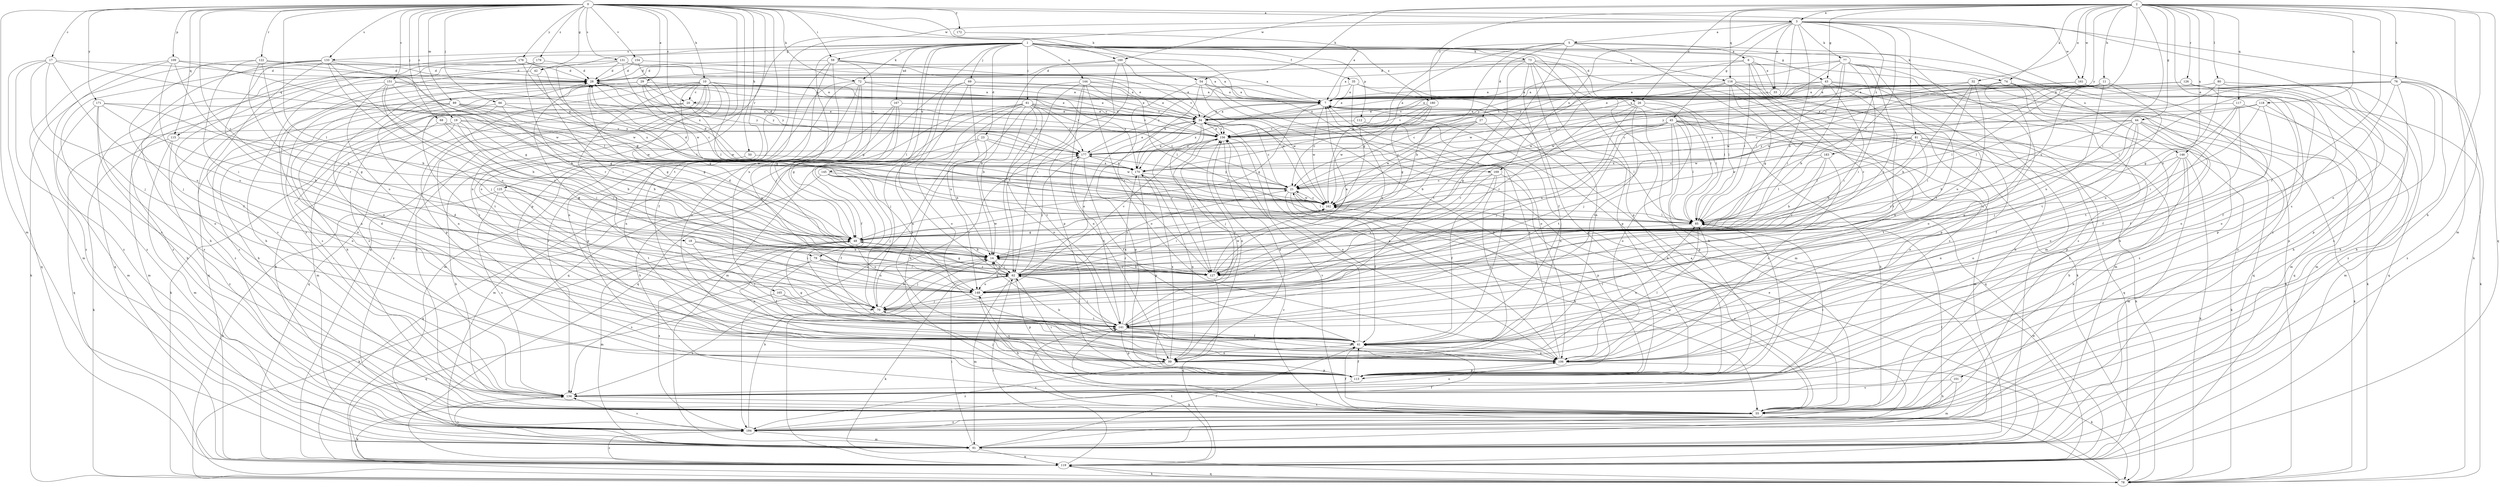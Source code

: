 strict digraph  {
0;
1;
2;
3;
5;
6;
7;
10;
11;
14;
17;
18;
19;
20;
21;
23;
26;
27;
28;
29;
32;
33;
34;
35;
41;
42;
43;
44;
45;
48;
50;
54;
55;
59;
61;
62;
66;
68;
69;
70;
72;
73;
74;
76;
77;
78;
79;
80;
81;
85;
89;
91;
99;
101;
106;
109;
112;
113;
115;
116;
117;
118;
119;
122;
125;
126;
127;
131;
133;
134;
141;
144;
145;
146;
148;
151;
154;
156;
160;
161;
162;
165;
167;
169;
170;
171;
172;
176;
177;
179;
180;
183;
184;
0 -> 3  [label=a];
0 -> 10  [label=b];
0 -> 17  [label=c];
0 -> 18  [label=c];
0 -> 19  [label=c];
0 -> 20  [label=c];
0 -> 29  [label=e];
0 -> 42  [label=g];
0 -> 50  [label=h];
0 -> 54  [label=h];
0 -> 59  [label=i];
0 -> 66  [label=j];
0 -> 68  [label=j];
0 -> 72  [label=k];
0 -> 79  [label=l];
0 -> 89  [label=m];
0 -> 91  [label=m];
0 -> 99  [label=n];
0 -> 101  [label=o];
0 -> 106  [label=o];
0 -> 109  [label=p];
0 -> 115  [label=q];
0 -> 122  [label=r];
0 -> 125  [label=r];
0 -> 131  [label=s];
0 -> 133  [label=s];
0 -> 141  [label=t];
0 -> 151  [label=v];
0 -> 154  [label=v];
0 -> 160  [label=w];
0 -> 171  [label=y];
0 -> 172  [label=y];
0 -> 176  [label=y];
0 -> 179  [label=z];
1 -> 23  [label=d];
1 -> 26  [label=d];
1 -> 35  [label=f];
1 -> 42  [label=g];
1 -> 43  [label=g];
1 -> 59  [label=i];
1 -> 61  [label=i];
1 -> 62  [label=i];
1 -> 69  [label=j];
1 -> 72  [label=k];
1 -> 73  [label=k];
1 -> 74  [label=k];
1 -> 79  [label=l];
1 -> 112  [label=p];
1 -> 113  [label=p];
1 -> 115  [label=q];
1 -> 116  [label=q];
1 -> 133  [label=s];
1 -> 144  [label=u];
1 -> 145  [label=u];
1 -> 146  [label=u];
1 -> 165  [label=x];
1 -> 167  [label=x];
1 -> 169  [label=x];
1 -> 180  [label=z];
2 -> 3  [label=a];
2 -> 11  [label=b];
2 -> 26  [label=d];
2 -> 32  [label=e];
2 -> 41  [label=f];
2 -> 43  [label=g];
2 -> 44  [label=g];
2 -> 54  [label=h];
2 -> 55  [label=h];
2 -> 62  [label=i];
2 -> 74  [label=k];
2 -> 76  [label=k];
2 -> 80  [label=l];
2 -> 91  [label=m];
2 -> 116  [label=q];
2 -> 117  [label=q];
2 -> 118  [label=q];
2 -> 119  [label=q];
2 -> 126  [label=r];
2 -> 134  [label=s];
2 -> 146  [label=u];
2 -> 148  [label=u];
2 -> 160  [label=w];
2 -> 161  [label=w];
2 -> 177  [label=y];
2 -> 180  [label=z];
3 -> 5  [label=a];
3 -> 14  [label=b];
3 -> 33  [label=e];
3 -> 45  [label=g];
3 -> 77  [label=k];
3 -> 78  [label=k];
3 -> 81  [label=l];
3 -> 85  [label=l];
3 -> 113  [label=p];
3 -> 119  [label=q];
3 -> 161  [label=w];
3 -> 169  [label=x];
3 -> 170  [label=x];
3 -> 183  [label=z];
3 -> 184  [label=z];
5 -> 6  [label=a];
5 -> 14  [label=b];
5 -> 27  [label=d];
5 -> 48  [label=g];
5 -> 62  [label=i];
5 -> 91  [label=m];
5 -> 127  [label=r];
5 -> 162  [label=w];
6 -> 28  [label=d];
6 -> 33  [label=e];
6 -> 55  [label=h];
6 -> 85  [label=l];
6 -> 106  [label=o];
6 -> 127  [label=r];
6 -> 162  [label=w];
7 -> 34  [label=e];
7 -> 48  [label=g];
7 -> 55  [label=h];
7 -> 85  [label=l];
7 -> 119  [label=q];
7 -> 162  [label=w];
7 -> 170  [label=x];
10 -> 7  [label=a];
10 -> 20  [label=c];
10 -> 34  [label=e];
10 -> 48  [label=g];
10 -> 55  [label=h];
10 -> 70  [label=j];
10 -> 85  [label=l];
10 -> 99  [label=n];
10 -> 113  [label=p];
10 -> 134  [label=s];
10 -> 141  [label=t];
10 -> 156  [label=v];
10 -> 184  [label=z];
11 -> 7  [label=a];
11 -> 20  [label=c];
11 -> 21  [label=c];
11 -> 85  [label=l];
11 -> 106  [label=o];
11 -> 141  [label=t];
11 -> 148  [label=u];
11 -> 162  [label=w];
14 -> 62  [label=i];
14 -> 70  [label=j];
14 -> 127  [label=r];
17 -> 28  [label=d];
17 -> 70  [label=j];
17 -> 119  [label=q];
17 -> 134  [label=s];
17 -> 148  [label=u];
17 -> 162  [label=w];
17 -> 184  [label=z];
18 -> 14  [label=b];
18 -> 62  [label=i];
18 -> 141  [label=t];
19 -> 14  [label=b];
19 -> 55  [label=h];
19 -> 62  [label=i];
19 -> 119  [label=q];
19 -> 156  [label=v];
19 -> 162  [label=w];
20 -> 34  [label=e];
20 -> 78  [label=k];
20 -> 91  [label=m];
20 -> 119  [label=q];
20 -> 156  [label=v];
20 -> 162  [label=w];
21 -> 28  [label=d];
21 -> 41  [label=f];
21 -> 55  [label=h];
21 -> 85  [label=l];
21 -> 162  [label=w];
21 -> 177  [label=y];
23 -> 14  [label=b];
23 -> 55  [label=h];
23 -> 91  [label=m];
23 -> 162  [label=w];
23 -> 177  [label=y];
26 -> 34  [label=e];
26 -> 70  [label=j];
26 -> 85  [label=l];
26 -> 127  [label=r];
26 -> 141  [label=t];
26 -> 148  [label=u];
27 -> 14  [label=b];
27 -> 21  [label=c];
27 -> 85  [label=l];
27 -> 156  [label=v];
27 -> 162  [label=w];
28 -> 7  [label=a];
28 -> 34  [label=e];
28 -> 70  [label=j];
28 -> 85  [label=l];
28 -> 99  [label=n];
28 -> 177  [label=y];
28 -> 184  [label=z];
29 -> 7  [label=a];
29 -> 21  [label=c];
29 -> 55  [label=h];
29 -> 119  [label=q];
29 -> 134  [label=s];
29 -> 156  [label=v];
29 -> 177  [label=y];
32 -> 7  [label=a];
32 -> 14  [label=b];
32 -> 21  [label=c];
32 -> 62  [label=i];
32 -> 119  [label=q];
32 -> 148  [label=u];
33 -> 21  [label=c];
33 -> 113  [label=p];
34 -> 7  [label=a];
34 -> 21  [label=c];
34 -> 99  [label=n];
34 -> 113  [label=p];
34 -> 127  [label=r];
34 -> 156  [label=v];
35 -> 7  [label=a];
35 -> 41  [label=f];
35 -> 85  [label=l];
35 -> 113  [label=p];
35 -> 177  [label=y];
41 -> 28  [label=d];
41 -> 48  [label=g];
41 -> 85  [label=l];
41 -> 99  [label=n];
41 -> 106  [label=o];
41 -> 156  [label=v];
42 -> 62  [label=i];
42 -> 134  [label=s];
43 -> 7  [label=a];
43 -> 34  [label=e];
43 -> 55  [label=h];
43 -> 62  [label=i];
43 -> 78  [label=k];
43 -> 141  [label=t];
43 -> 162  [label=w];
44 -> 14  [label=b];
44 -> 41  [label=f];
44 -> 70  [label=j];
44 -> 78  [label=k];
44 -> 106  [label=o];
44 -> 113  [label=p];
44 -> 148  [label=u];
44 -> 156  [label=v];
44 -> 162  [label=w];
45 -> 48  [label=g];
45 -> 55  [label=h];
45 -> 70  [label=j];
45 -> 78  [label=k];
45 -> 85  [label=l];
45 -> 91  [label=m];
45 -> 106  [label=o];
45 -> 113  [label=p];
45 -> 119  [label=q];
45 -> 127  [label=r];
45 -> 141  [label=t];
45 -> 156  [label=v];
48 -> 14  [label=b];
48 -> 78  [label=k];
48 -> 91  [label=m];
48 -> 99  [label=n];
48 -> 127  [label=r];
48 -> 148  [label=u];
48 -> 162  [label=w];
48 -> 184  [label=z];
50 -> 55  [label=h];
50 -> 170  [label=x];
54 -> 7  [label=a];
54 -> 106  [label=o];
54 -> 113  [label=p];
54 -> 127  [label=r];
54 -> 162  [label=w];
54 -> 170  [label=x];
55 -> 7  [label=a];
55 -> 41  [label=f];
55 -> 156  [label=v];
55 -> 162  [label=w];
55 -> 184  [label=z];
59 -> 7  [label=a];
59 -> 28  [label=d];
59 -> 41  [label=f];
59 -> 48  [label=g];
59 -> 99  [label=n];
59 -> 106  [label=o];
59 -> 156  [label=v];
61 -> 21  [label=c];
61 -> 34  [label=e];
61 -> 55  [label=h];
61 -> 70  [label=j];
61 -> 91  [label=m];
61 -> 106  [label=o];
61 -> 119  [label=q];
61 -> 141  [label=t];
61 -> 156  [label=v];
61 -> 177  [label=y];
61 -> 184  [label=z];
62 -> 14  [label=b];
62 -> 21  [label=c];
62 -> 48  [label=g];
62 -> 78  [label=k];
62 -> 91  [label=m];
62 -> 113  [label=p];
62 -> 141  [label=t];
62 -> 148  [label=u];
62 -> 156  [label=v];
62 -> 177  [label=y];
66 -> 34  [label=e];
66 -> 48  [label=g];
66 -> 106  [label=o];
66 -> 141  [label=t];
66 -> 170  [label=x];
68 -> 14  [label=b];
68 -> 62  [label=i];
68 -> 99  [label=n];
68 -> 156  [label=v];
69 -> 7  [label=a];
69 -> 99  [label=n];
69 -> 106  [label=o];
69 -> 119  [label=q];
69 -> 148  [label=u];
69 -> 162  [label=w];
70 -> 14  [label=b];
70 -> 134  [label=s];
70 -> 141  [label=t];
70 -> 177  [label=y];
72 -> 7  [label=a];
72 -> 48  [label=g];
72 -> 62  [label=i];
72 -> 91  [label=m];
72 -> 99  [label=n];
72 -> 134  [label=s];
72 -> 156  [label=v];
72 -> 170  [label=x];
73 -> 7  [label=a];
73 -> 28  [label=d];
73 -> 41  [label=f];
73 -> 55  [label=h];
73 -> 78  [label=k];
73 -> 91  [label=m];
73 -> 99  [label=n];
73 -> 113  [label=p];
73 -> 141  [label=t];
74 -> 7  [label=a];
74 -> 34  [label=e];
74 -> 78  [label=k];
74 -> 106  [label=o];
74 -> 134  [label=s];
74 -> 184  [label=z];
76 -> 7  [label=a];
76 -> 34  [label=e];
76 -> 41  [label=f];
76 -> 55  [label=h];
76 -> 85  [label=l];
76 -> 113  [label=p];
76 -> 134  [label=s];
76 -> 184  [label=z];
77 -> 14  [label=b];
77 -> 21  [label=c];
77 -> 28  [label=d];
77 -> 62  [label=i];
77 -> 85  [label=l];
77 -> 106  [label=o];
77 -> 127  [label=r];
77 -> 141  [label=t];
77 -> 177  [label=y];
77 -> 184  [label=z];
78 -> 119  [label=q];
78 -> 141  [label=t];
78 -> 156  [label=v];
79 -> 41  [label=f];
79 -> 62  [label=i];
79 -> 127  [label=r];
79 -> 134  [label=s];
79 -> 148  [label=u];
80 -> 7  [label=a];
80 -> 48  [label=g];
80 -> 55  [label=h];
80 -> 85  [label=l];
80 -> 119  [label=q];
80 -> 156  [label=v];
80 -> 184  [label=z];
81 -> 14  [label=b];
81 -> 21  [label=c];
81 -> 55  [label=h];
81 -> 78  [label=k];
81 -> 85  [label=l];
81 -> 106  [label=o];
81 -> 127  [label=r];
81 -> 141  [label=t];
81 -> 162  [label=w];
81 -> 177  [label=y];
85 -> 48  [label=g];
85 -> 99  [label=n];
89 -> 34  [label=e];
89 -> 48  [label=g];
89 -> 55  [label=h];
89 -> 91  [label=m];
89 -> 134  [label=s];
89 -> 162  [label=w];
89 -> 177  [label=y];
91 -> 21  [label=c];
91 -> 41  [label=f];
91 -> 62  [label=i];
91 -> 119  [label=q];
91 -> 134  [label=s];
99 -> 28  [label=d];
99 -> 85  [label=l];
99 -> 113  [label=p];
99 -> 170  [label=x];
99 -> 184  [label=z];
101 -> 55  [label=h];
101 -> 91  [label=m];
101 -> 134  [label=s];
106 -> 7  [label=a];
106 -> 14  [label=b];
106 -> 34  [label=e];
106 -> 78  [label=k];
106 -> 113  [label=p];
109 -> 14  [label=b];
109 -> 28  [label=d];
109 -> 48  [label=g];
109 -> 91  [label=m];
109 -> 148  [label=u];
109 -> 184  [label=z];
112 -> 99  [label=n];
112 -> 156  [label=v];
113 -> 41  [label=f];
113 -> 62  [label=i];
113 -> 70  [label=j];
113 -> 85  [label=l];
113 -> 134  [label=s];
113 -> 148  [label=u];
115 -> 78  [label=k];
115 -> 91  [label=m];
115 -> 177  [label=y];
115 -> 184  [label=z];
116 -> 7  [label=a];
116 -> 48  [label=g];
116 -> 85  [label=l];
116 -> 91  [label=m];
116 -> 119  [label=q];
116 -> 134  [label=s];
116 -> 156  [label=v];
116 -> 162  [label=w];
116 -> 184  [label=z];
117 -> 34  [label=e];
117 -> 41  [label=f];
117 -> 91  [label=m];
117 -> 141  [label=t];
117 -> 148  [label=u];
118 -> 34  [label=e];
118 -> 41  [label=f];
118 -> 62  [label=i];
118 -> 113  [label=p];
118 -> 170  [label=x];
119 -> 34  [label=e];
119 -> 62  [label=i];
119 -> 78  [label=k];
119 -> 141  [label=t];
119 -> 162  [label=w];
119 -> 184  [label=z];
122 -> 14  [label=b];
122 -> 28  [label=d];
122 -> 62  [label=i];
122 -> 70  [label=j];
122 -> 85  [label=l];
122 -> 127  [label=r];
125 -> 78  [label=k];
125 -> 134  [label=s];
125 -> 141  [label=t];
125 -> 162  [label=w];
126 -> 7  [label=a];
126 -> 34  [label=e];
126 -> 55  [label=h];
126 -> 91  [label=m];
126 -> 106  [label=o];
126 -> 113  [label=p];
126 -> 156  [label=v];
126 -> 177  [label=y];
127 -> 7  [label=a];
127 -> 14  [label=b];
127 -> 28  [label=d];
127 -> 119  [label=q];
127 -> 162  [label=w];
131 -> 7  [label=a];
131 -> 28  [label=d];
131 -> 34  [label=e];
131 -> 85  [label=l];
131 -> 162  [label=w];
131 -> 184  [label=z];
133 -> 14  [label=b];
133 -> 28  [label=d];
133 -> 70  [label=j];
133 -> 78  [label=k];
133 -> 106  [label=o];
133 -> 119  [label=q];
133 -> 134  [label=s];
133 -> 148  [label=u];
134 -> 55  [label=h];
134 -> 78  [label=k];
134 -> 85  [label=l];
134 -> 106  [label=o];
141 -> 41  [label=f];
141 -> 62  [label=i];
141 -> 106  [label=o];
141 -> 113  [label=p];
141 -> 156  [label=v];
141 -> 170  [label=x];
144 -> 7  [label=a];
144 -> 14  [label=b];
144 -> 34  [label=e];
144 -> 62  [label=i];
144 -> 85  [label=l];
144 -> 99  [label=n];
144 -> 106  [label=o];
144 -> 119  [label=q];
145 -> 21  [label=c];
145 -> 41  [label=f];
145 -> 70  [label=j];
145 -> 119  [label=q];
145 -> 148  [label=u];
146 -> 55  [label=h];
146 -> 78  [label=k];
146 -> 91  [label=m];
146 -> 99  [label=n];
146 -> 106  [label=o];
146 -> 170  [label=x];
148 -> 7  [label=a];
148 -> 34  [label=e];
148 -> 55  [label=h];
148 -> 70  [label=j];
151 -> 7  [label=a];
151 -> 14  [label=b];
151 -> 34  [label=e];
151 -> 48  [label=g];
151 -> 106  [label=o];
151 -> 127  [label=r];
151 -> 148  [label=u];
151 -> 177  [label=y];
154 -> 7  [label=a];
154 -> 28  [label=d];
154 -> 55  [label=h];
154 -> 170  [label=x];
156 -> 28  [label=d];
156 -> 34  [label=e];
156 -> 70  [label=j];
156 -> 99  [label=n];
156 -> 106  [label=o];
156 -> 127  [label=r];
156 -> 177  [label=y];
160 -> 14  [label=b];
160 -> 28  [label=d];
160 -> 34  [label=e];
160 -> 62  [label=i];
160 -> 113  [label=p];
161 -> 7  [label=a];
161 -> 78  [label=k];
161 -> 91  [label=m];
161 -> 156  [label=v];
161 -> 162  [label=w];
162 -> 21  [label=c];
162 -> 62  [label=i];
162 -> 85  [label=l];
165 -> 70  [label=j];
165 -> 119  [label=q];
165 -> 141  [label=t];
167 -> 34  [label=e];
167 -> 41  [label=f];
167 -> 48  [label=g];
167 -> 113  [label=p];
167 -> 148  [label=u];
169 -> 21  [label=c];
169 -> 41  [label=f];
169 -> 99  [label=n];
169 -> 113  [label=p];
169 -> 148  [label=u];
170 -> 21  [label=c];
170 -> 28  [label=d];
170 -> 34  [label=e];
170 -> 99  [label=n];
170 -> 113  [label=p];
171 -> 14  [label=b];
171 -> 34  [label=e];
171 -> 48  [label=g];
171 -> 55  [label=h];
171 -> 91  [label=m];
171 -> 134  [label=s];
172 -> 7  [label=a];
176 -> 21  [label=c];
176 -> 28  [label=d];
176 -> 55  [label=h];
176 -> 162  [label=w];
176 -> 184  [label=z];
177 -> 34  [label=e];
177 -> 41  [label=f];
177 -> 141  [label=t];
177 -> 170  [label=x];
179 -> 28  [label=d];
179 -> 41  [label=f];
179 -> 127  [label=r];
180 -> 21  [label=c];
180 -> 34  [label=e];
180 -> 48  [label=g];
180 -> 156  [label=v];
180 -> 162  [label=w];
183 -> 14  [label=b];
183 -> 85  [label=l];
183 -> 106  [label=o];
183 -> 127  [label=r];
183 -> 170  [label=x];
184 -> 14  [label=b];
184 -> 41  [label=f];
184 -> 85  [label=l];
184 -> 91  [label=m];
184 -> 134  [label=s];
}
